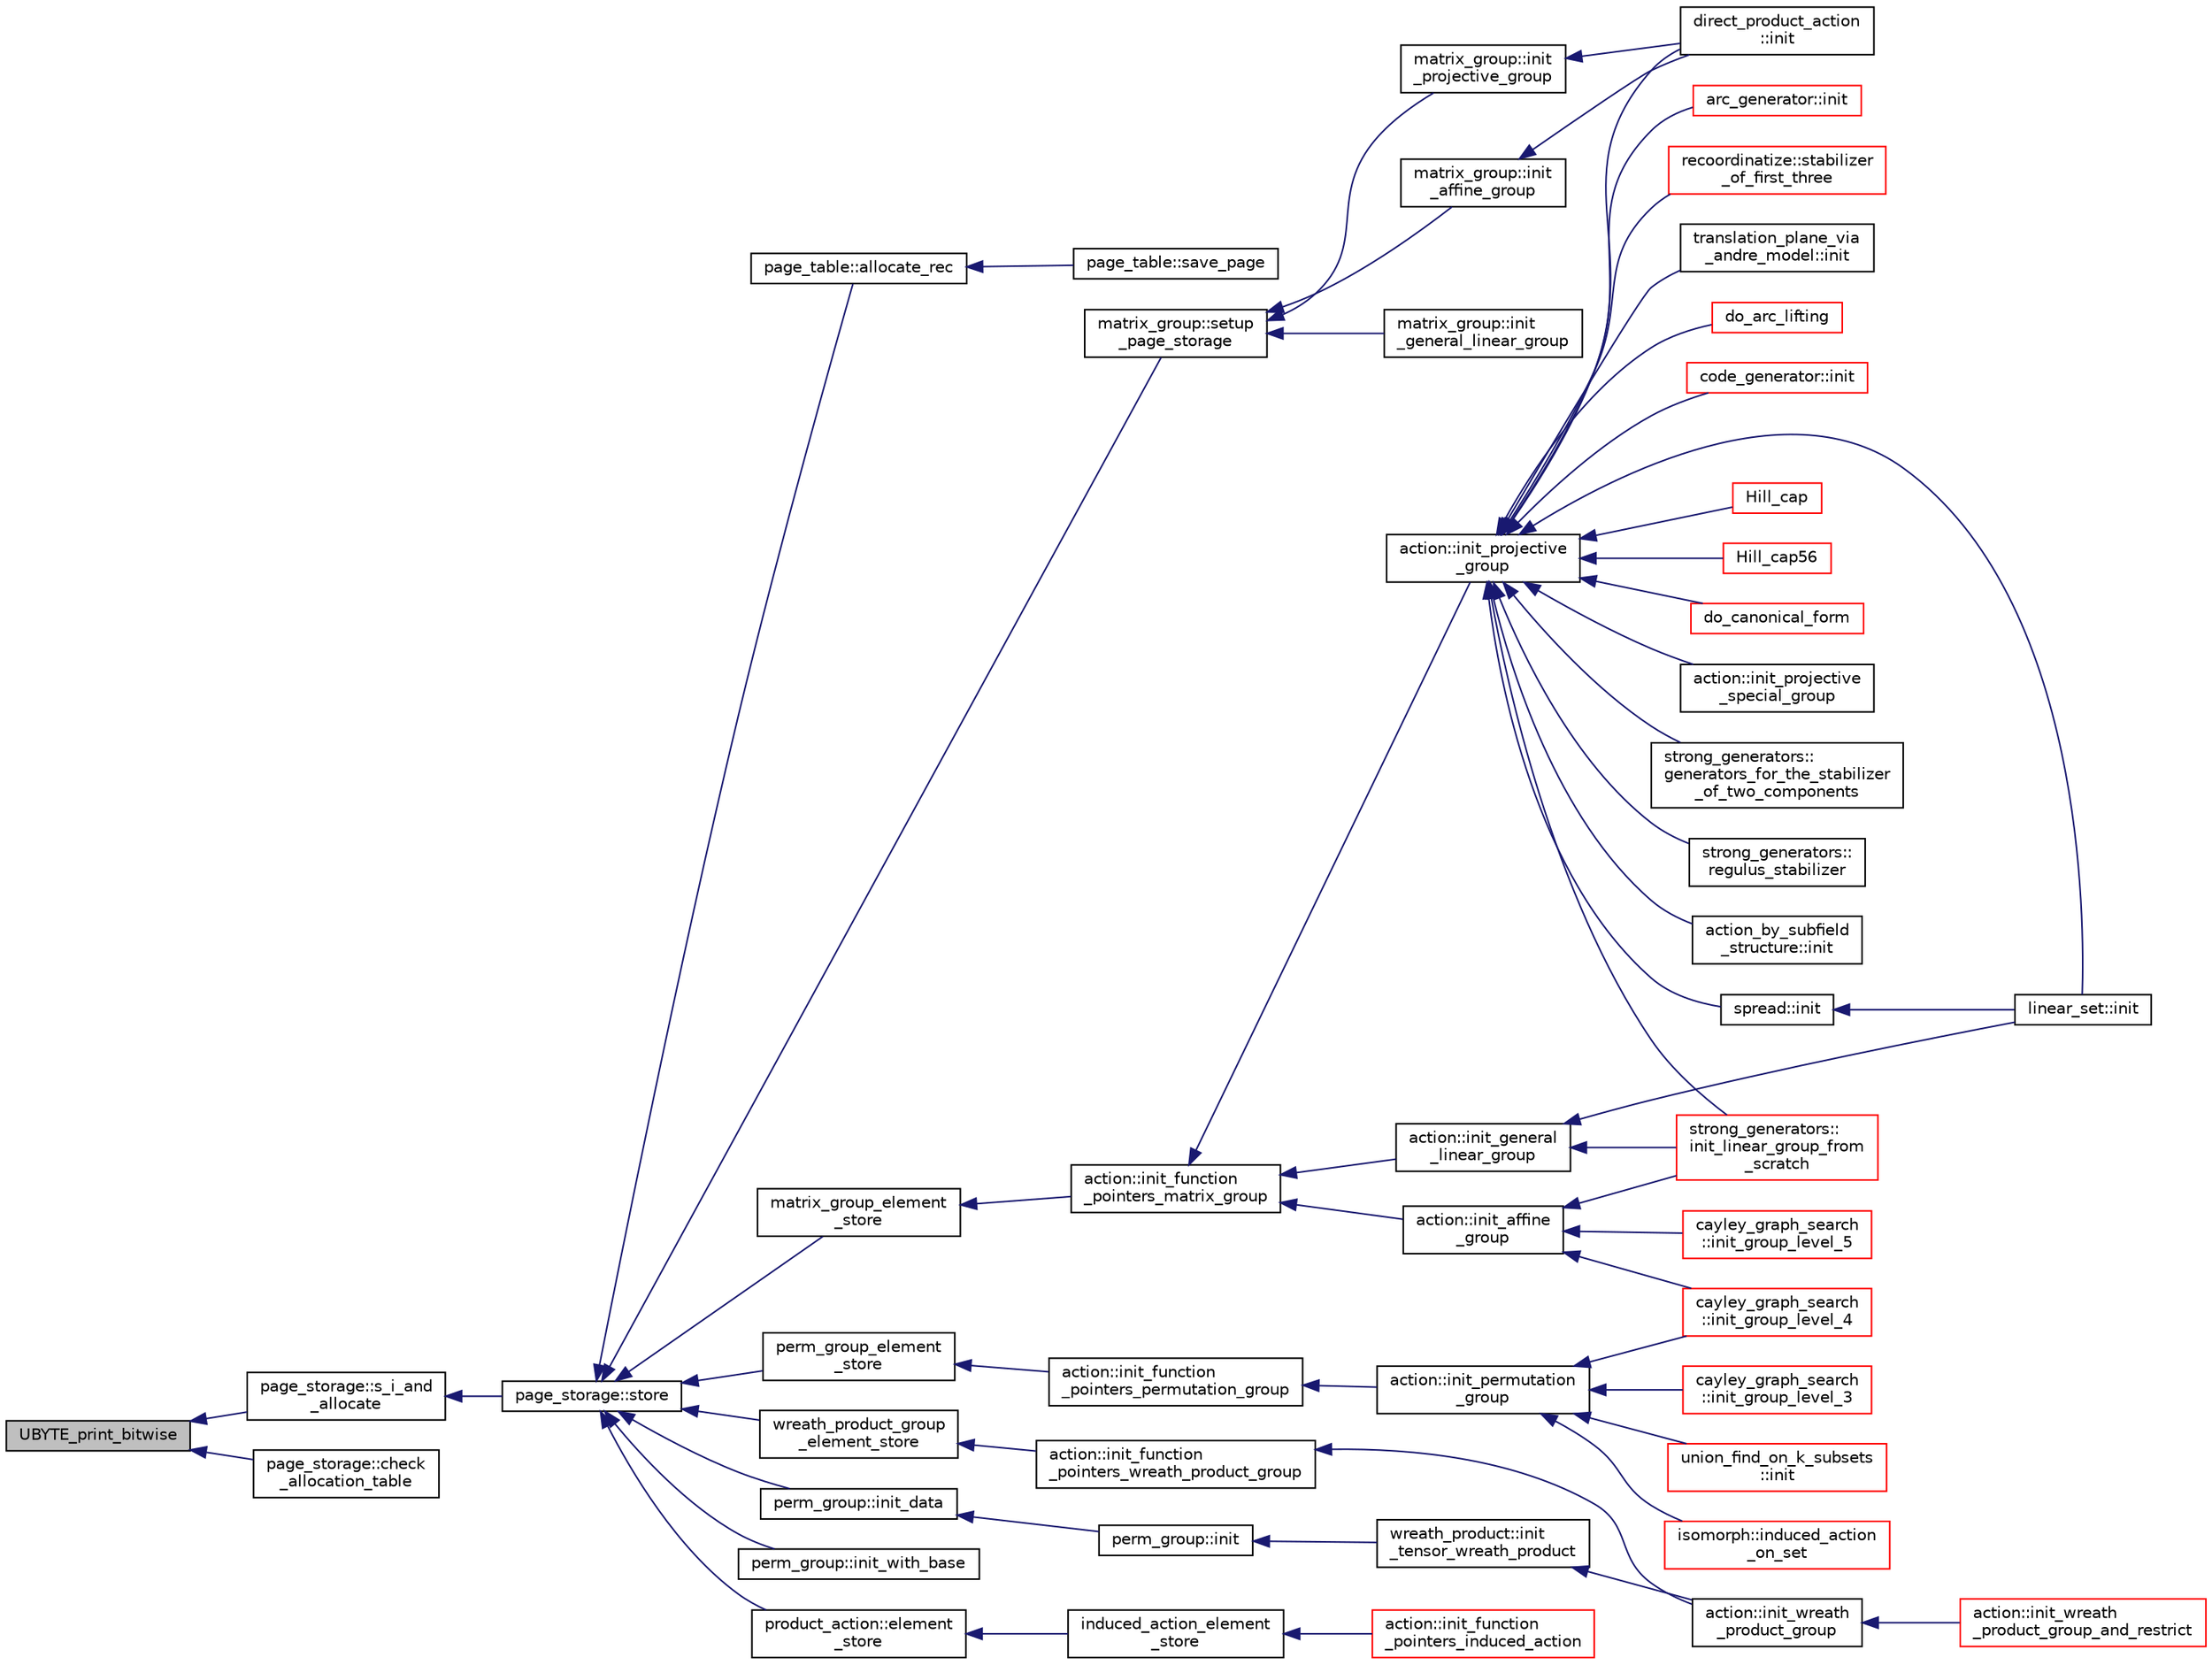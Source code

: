 digraph "UBYTE_print_bitwise"
{
  edge [fontname="Helvetica",fontsize="10",labelfontname="Helvetica",labelfontsize="10"];
  node [fontname="Helvetica",fontsize="10",shape=record];
  rankdir="LR";
  Node16131 [label="UBYTE_print_bitwise",height=0.2,width=0.4,color="black", fillcolor="grey75", style="filled", fontcolor="black"];
  Node16131 -> Node16132 [dir="back",color="midnightblue",fontsize="10",style="solid",fontname="Helvetica"];
  Node16132 [label="page_storage::s_i_and\l_allocate",height=0.2,width=0.4,color="black", fillcolor="white", style="filled",URL="$dc/d72/classpage__storage.html#aa43eb1ae49a6688771f7a89cbe2cd7bf"];
  Node16132 -> Node16133 [dir="back",color="midnightblue",fontsize="10",style="solid",fontname="Helvetica"];
  Node16133 [label="page_storage::store",height=0.2,width=0.4,color="black", fillcolor="white", style="filled",URL="$dc/d72/classpage__storage.html#a3d04ee0a97310a8211e223ccea1d2d3f"];
  Node16133 -> Node16134 [dir="back",color="midnightblue",fontsize="10",style="solid",fontname="Helvetica"];
  Node16134 [label="page_table::allocate_rec",height=0.2,width=0.4,color="black", fillcolor="white", style="filled",URL="$db/d0e/classpage__table.html#a45e2028ce5759778964466cd67d19a21"];
  Node16134 -> Node16135 [dir="back",color="midnightblue",fontsize="10",style="solid",fontname="Helvetica"];
  Node16135 [label="page_table::save_page",height=0.2,width=0.4,color="black", fillcolor="white", style="filled",URL="$db/d0e/classpage__table.html#a9cfaa5c50aab8724164a3fa28055fc26"];
  Node16133 -> Node16136 [dir="back",color="midnightblue",fontsize="10",style="solid",fontname="Helvetica"];
  Node16136 [label="matrix_group_element\l_store",height=0.2,width=0.4,color="black", fillcolor="white", style="filled",URL="$da/d0a/interface__matrix__group_8_c.html#a022239b4366d52af91901716d626b518"];
  Node16136 -> Node16137 [dir="back",color="midnightblue",fontsize="10",style="solid",fontname="Helvetica"];
  Node16137 [label="action::init_function\l_pointers_matrix_group",height=0.2,width=0.4,color="black", fillcolor="white", style="filled",URL="$d2/d86/classaction.html#a48cbc0106c21fdcb5ec74a9cf8f4e1d8"];
  Node16137 -> Node16138 [dir="back",color="midnightblue",fontsize="10",style="solid",fontname="Helvetica"];
  Node16138 [label="action::init_projective\l_group",height=0.2,width=0.4,color="black", fillcolor="white", style="filled",URL="$d2/d86/classaction.html#ad943cb9d3828331bf5634c6dbfc31afd"];
  Node16138 -> Node16139 [dir="back",color="midnightblue",fontsize="10",style="solid",fontname="Helvetica"];
  Node16139 [label="do_arc_lifting",height=0.2,width=0.4,color="red", fillcolor="white", style="filled",URL="$d5/d9e/arcs__orderly_8_c.html#a7367bc544c290322bdbd4545388a27a8"];
  Node16138 -> Node16141 [dir="back",color="midnightblue",fontsize="10",style="solid",fontname="Helvetica"];
  Node16141 [label="code_generator::init",height=0.2,width=0.4,color="red", fillcolor="white", style="filled",URL="$db/d37/classcode__generator.html#acfaa1e8badf6f30255203f499b130af8"];
  Node16138 -> Node16143 [dir="back",color="midnightblue",fontsize="10",style="solid",fontname="Helvetica"];
  Node16143 [label="direct_product_action\l::init",height=0.2,width=0.4,color="black", fillcolor="white", style="filled",URL="$d3/d78/classdirect__product__action.html#aad40060e5821c011cccaa65a5c4df64f"];
  Node16138 -> Node16144 [dir="back",color="midnightblue",fontsize="10",style="solid",fontname="Helvetica"];
  Node16144 [label="Hill_cap",height=0.2,width=0.4,color="red", fillcolor="white", style="filled",URL="$da/d28/hill_8_c.html#a7c2543fe497e681d4b492b16ea7f933e"];
  Node16138 -> Node16146 [dir="back",color="midnightblue",fontsize="10",style="solid",fontname="Helvetica"];
  Node16146 [label="linear_set::init",height=0.2,width=0.4,color="black", fillcolor="white", style="filled",URL="$dd/d86/classlinear__set.html#a7ab24e84423749047d5465cb15505475"];
  Node16138 -> Node16147 [dir="back",color="midnightblue",fontsize="10",style="solid",fontname="Helvetica"];
  Node16147 [label="Hill_cap56",height=0.2,width=0.4,color="red", fillcolor="white", style="filled",URL="$df/d74/tl__geometry_8h.html#ad7fc0ff2bf8455ab25e170c6930047a6"];
  Node16138 -> Node16149 [dir="back",color="midnightblue",fontsize="10",style="solid",fontname="Helvetica"];
  Node16149 [label="do_canonical_form",height=0.2,width=0.4,color="red", fillcolor="white", style="filled",URL="$dc/dd4/group__actions_8h.html#afb9f4a331a8a017ea3b8b7d9ed8dcc88"];
  Node16138 -> Node16151 [dir="back",color="midnightblue",fontsize="10",style="solid",fontname="Helvetica"];
  Node16151 [label="action::init_projective\l_special_group",height=0.2,width=0.4,color="black", fillcolor="white", style="filled",URL="$d2/d86/classaction.html#a4c69f0e07dff8ba8ac2415faf69d55a4"];
  Node16138 -> Node16152 [dir="back",color="midnightblue",fontsize="10",style="solid",fontname="Helvetica"];
  Node16152 [label="strong_generators::\linit_linear_group_from\l_scratch",height=0.2,width=0.4,color="red", fillcolor="white", style="filled",URL="$dc/d09/classstrong__generators.html#ad47ecfb9c141b65ed6aca34231d5a0d2"];
  Node16138 -> Node16157 [dir="back",color="midnightblue",fontsize="10",style="solid",fontname="Helvetica"];
  Node16157 [label="strong_generators::\lgenerators_for_the_stabilizer\l_of_two_components",height=0.2,width=0.4,color="black", fillcolor="white", style="filled",URL="$dc/d09/classstrong__generators.html#acd9ddc5b768e4cf3f2398383d5a8f3b2"];
  Node16138 -> Node16158 [dir="back",color="midnightblue",fontsize="10",style="solid",fontname="Helvetica"];
  Node16158 [label="strong_generators::\lregulus_stabilizer",height=0.2,width=0.4,color="black", fillcolor="white", style="filled",URL="$dc/d09/classstrong__generators.html#a32e999d14b4168695f2e775ddf2ed7e7"];
  Node16138 -> Node16159 [dir="back",color="midnightblue",fontsize="10",style="solid",fontname="Helvetica"];
  Node16159 [label="action_by_subfield\l_structure::init",height=0.2,width=0.4,color="black", fillcolor="white", style="filled",URL="$dd/d67/classaction__by__subfield__structure.html#a565b45607d3ebc3eaa0e910a6ce6a661"];
  Node16138 -> Node16160 [dir="back",color="midnightblue",fontsize="10",style="solid",fontname="Helvetica"];
  Node16160 [label="arc_generator::init",height=0.2,width=0.4,color="red", fillcolor="white", style="filled",URL="$d4/d21/classarc__generator.html#ae614e18e9c641d67069fa27d48245cde"];
  Node16138 -> Node16167 [dir="back",color="midnightblue",fontsize="10",style="solid",fontname="Helvetica"];
  Node16167 [label="recoordinatize::stabilizer\l_of_first_three",height=0.2,width=0.4,color="red", fillcolor="white", style="filled",URL="$d3/d3c/classrecoordinatize.html#ae8a24e776a57f0ac4923f6ed1d1db6e6"];
  Node16138 -> Node16169 [dir="back",color="midnightblue",fontsize="10",style="solid",fontname="Helvetica"];
  Node16169 [label="spread::init",height=0.2,width=0.4,color="black", fillcolor="white", style="filled",URL="$da/dc1/classspread.html#aa2493aebcdd72c4472213711dfcc2ab6"];
  Node16169 -> Node16146 [dir="back",color="midnightblue",fontsize="10",style="solid",fontname="Helvetica"];
  Node16138 -> Node16170 [dir="back",color="midnightblue",fontsize="10",style="solid",fontname="Helvetica"];
  Node16170 [label="translation_plane_via\l_andre_model::init",height=0.2,width=0.4,color="black", fillcolor="white", style="filled",URL="$d1/dcc/classtranslation__plane__via__andre__model.html#adb424599de168ade331979a9218ee07b"];
  Node16137 -> Node16171 [dir="back",color="midnightblue",fontsize="10",style="solid",fontname="Helvetica"];
  Node16171 [label="action::init_affine\l_group",height=0.2,width=0.4,color="black", fillcolor="white", style="filled",URL="$d2/d86/classaction.html#a32c0c683b3071fef19d28ca4880b568a"];
  Node16171 -> Node16172 [dir="back",color="midnightblue",fontsize="10",style="solid",fontname="Helvetica"];
  Node16172 [label="cayley_graph_search\l::init_group_level_4",height=0.2,width=0.4,color="red", fillcolor="white", style="filled",URL="$de/dae/classcayley__graph__search.html#a6593f90cd91bea8c23fe71acca05655e"];
  Node16171 -> Node16177 [dir="back",color="midnightblue",fontsize="10",style="solid",fontname="Helvetica"];
  Node16177 [label="cayley_graph_search\l::init_group_level_5",height=0.2,width=0.4,color="red", fillcolor="white", style="filled",URL="$de/dae/classcayley__graph__search.html#ab4427f6ab65833dae31a18f44a5d6d7a"];
  Node16171 -> Node16152 [dir="back",color="midnightblue",fontsize="10",style="solid",fontname="Helvetica"];
  Node16137 -> Node16178 [dir="back",color="midnightblue",fontsize="10",style="solid",fontname="Helvetica"];
  Node16178 [label="action::init_general\l_linear_group",height=0.2,width=0.4,color="black", fillcolor="white", style="filled",URL="$d2/d86/classaction.html#a1ff1bf53f9073bfc76ff073e7af6f396"];
  Node16178 -> Node16146 [dir="back",color="midnightblue",fontsize="10",style="solid",fontname="Helvetica"];
  Node16178 -> Node16152 [dir="back",color="midnightblue",fontsize="10",style="solid",fontname="Helvetica"];
  Node16133 -> Node16179 [dir="back",color="midnightblue",fontsize="10",style="solid",fontname="Helvetica"];
  Node16179 [label="perm_group_element\l_store",height=0.2,width=0.4,color="black", fillcolor="white", style="filled",URL="$df/d36/interface__perm__group_8_c.html#a952bca01116a86ba8c2886b67d414784"];
  Node16179 -> Node16180 [dir="back",color="midnightblue",fontsize="10",style="solid",fontname="Helvetica"];
  Node16180 [label="action::init_function\l_pointers_permutation_group",height=0.2,width=0.4,color="black", fillcolor="white", style="filled",URL="$d2/d86/classaction.html#a8e6cd4aa446047edbebe7e0702dc1f17"];
  Node16180 -> Node16181 [dir="back",color="midnightblue",fontsize="10",style="solid",fontname="Helvetica"];
  Node16181 [label="action::init_permutation\l_group",height=0.2,width=0.4,color="black", fillcolor="white", style="filled",URL="$d2/d86/classaction.html#a339bbfc596572ec88071c5f5e0ce3f41"];
  Node16181 -> Node16182 [dir="back",color="midnightblue",fontsize="10",style="solid",fontname="Helvetica"];
  Node16182 [label="cayley_graph_search\l::init_group_level_3",height=0.2,width=0.4,color="red", fillcolor="white", style="filled",URL="$de/dae/classcayley__graph__search.html#a7c936e674e8ea64597fa37ae5aa71c71"];
  Node16181 -> Node16172 [dir="back",color="midnightblue",fontsize="10",style="solid",fontname="Helvetica"];
  Node16181 -> Node16183 [dir="back",color="midnightblue",fontsize="10",style="solid",fontname="Helvetica"];
  Node16183 [label="union_find_on_k_subsets\l::init",height=0.2,width=0.4,color="red", fillcolor="white", style="filled",URL="$d3/d1b/classunion__find__on__k__subsets.html#aad0de310a8e8df1ff78ee2eaf3ec1e54"];
  Node16181 -> Node16198 [dir="back",color="midnightblue",fontsize="10",style="solid",fontname="Helvetica"];
  Node16198 [label="isomorph::induced_action\l_on_set",height=0.2,width=0.4,color="red", fillcolor="white", style="filled",URL="$d3/d5f/classisomorph.html#a66a62f79a0f877b889ec5bd0c79392f1"];
  Node16133 -> Node16218 [dir="back",color="midnightblue",fontsize="10",style="solid",fontname="Helvetica"];
  Node16218 [label="wreath_product_group\l_element_store",height=0.2,width=0.4,color="black", fillcolor="white", style="filled",URL="$da/d12/interface__wreath__product_8_c.html#acbaacfb80dda5ce3de5603e5972b088f"];
  Node16218 -> Node16219 [dir="back",color="midnightblue",fontsize="10",style="solid",fontname="Helvetica"];
  Node16219 [label="action::init_function\l_pointers_wreath_product_group",height=0.2,width=0.4,color="black", fillcolor="white", style="filled",URL="$d2/d86/classaction.html#a149d3bdc89556d74a4a20597f0cccdc0"];
  Node16219 -> Node16220 [dir="back",color="midnightblue",fontsize="10",style="solid",fontname="Helvetica"];
  Node16220 [label="action::init_wreath\l_product_group",height=0.2,width=0.4,color="black", fillcolor="white", style="filled",URL="$d2/d86/classaction.html#a29d8425b266eff98677406f084ee3f86"];
  Node16220 -> Node16221 [dir="back",color="midnightblue",fontsize="10",style="solid",fontname="Helvetica"];
  Node16221 [label="action::init_wreath\l_product_group_and_restrict",height=0.2,width=0.4,color="red", fillcolor="white", style="filled",URL="$d2/d86/classaction.html#a5ea78557093c987967e7b8162fabbf72"];
  Node16133 -> Node16223 [dir="back",color="midnightblue",fontsize="10",style="solid",fontname="Helvetica"];
  Node16223 [label="matrix_group::setup\l_page_storage",height=0.2,width=0.4,color="black", fillcolor="white", style="filled",URL="$d3/ded/classmatrix__group.html#a9752a39a870f8053562d65f9bac110a0"];
  Node16223 -> Node16224 [dir="back",color="midnightblue",fontsize="10",style="solid",fontname="Helvetica"];
  Node16224 [label="matrix_group::init\l_projective_group",height=0.2,width=0.4,color="black", fillcolor="white", style="filled",URL="$d3/ded/classmatrix__group.html#a626286de5799c4c9e45216e735b1d233"];
  Node16224 -> Node16143 [dir="back",color="midnightblue",fontsize="10",style="solid",fontname="Helvetica"];
  Node16223 -> Node16225 [dir="back",color="midnightblue",fontsize="10",style="solid",fontname="Helvetica"];
  Node16225 [label="matrix_group::init\l_affine_group",height=0.2,width=0.4,color="black", fillcolor="white", style="filled",URL="$d3/ded/classmatrix__group.html#aa278bd127d400940516c20bfe1f2f91e"];
  Node16225 -> Node16143 [dir="back",color="midnightblue",fontsize="10",style="solid",fontname="Helvetica"];
  Node16223 -> Node16226 [dir="back",color="midnightblue",fontsize="10",style="solid",fontname="Helvetica"];
  Node16226 [label="matrix_group::init\l_general_linear_group",height=0.2,width=0.4,color="black", fillcolor="white", style="filled",URL="$d3/ded/classmatrix__group.html#a0aa3c4187d8504b88f9f0aa644b48b86"];
  Node16133 -> Node16227 [dir="back",color="midnightblue",fontsize="10",style="solid",fontname="Helvetica"];
  Node16227 [label="perm_group::init_data",height=0.2,width=0.4,color="black", fillcolor="white", style="filled",URL="$df/d0a/classperm__group.html#abbcdd66714f6c380e6343d12592f0745"];
  Node16227 -> Node16228 [dir="back",color="midnightblue",fontsize="10",style="solid",fontname="Helvetica"];
  Node16228 [label="perm_group::init",height=0.2,width=0.4,color="black", fillcolor="white", style="filled",URL="$df/d0a/classperm__group.html#aefb07e1e34c09ec498ca1ae072520b48"];
  Node16228 -> Node16229 [dir="back",color="midnightblue",fontsize="10",style="solid",fontname="Helvetica"];
  Node16229 [label="wreath_product::init\l_tensor_wreath_product",height=0.2,width=0.4,color="black", fillcolor="white", style="filled",URL="$d8/dfa/classwreath__product.html#abab9a46886db102826e2ca2c1bfc39de"];
  Node16229 -> Node16220 [dir="back",color="midnightblue",fontsize="10",style="solid",fontname="Helvetica"];
  Node16133 -> Node16230 [dir="back",color="midnightblue",fontsize="10",style="solid",fontname="Helvetica"];
  Node16230 [label="perm_group::init_with_base",height=0.2,width=0.4,color="black", fillcolor="white", style="filled",URL="$df/d0a/classperm__group.html#aa02263e401019788ab97480d11590f9a"];
  Node16133 -> Node16231 [dir="back",color="midnightblue",fontsize="10",style="solid",fontname="Helvetica"];
  Node16231 [label="product_action::element\l_store",height=0.2,width=0.4,color="black", fillcolor="white", style="filled",URL="$d8/d74/classproduct__action.html#af09e17711565cdfb825fa56a8ee06809"];
  Node16231 -> Node16232 [dir="back",color="midnightblue",fontsize="10",style="solid",fontname="Helvetica"];
  Node16232 [label="induced_action_element\l_store",height=0.2,width=0.4,color="black", fillcolor="white", style="filled",URL="$d3/d27/interface_8_c.html#a23d42fb239ba7e886b1fb9fc96f1a3be"];
  Node16232 -> Node16233 [dir="back",color="midnightblue",fontsize="10",style="solid",fontname="Helvetica"];
  Node16233 [label="action::init_function\l_pointers_induced_action",height=0.2,width=0.4,color="red", fillcolor="white", style="filled",URL="$d2/d86/classaction.html#a3b9287d084b24f7a3b9532a7589c58de"];
  Node16131 -> Node16390 [dir="back",color="midnightblue",fontsize="10",style="solid",fontname="Helvetica"];
  Node16390 [label="page_storage::check\l_allocation_table",height=0.2,width=0.4,color="black", fillcolor="white", style="filled",URL="$dc/d72/classpage__storage.html#afd9fbd4ce71baa0b605f61d53dbab6ea"];
}
